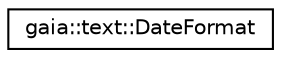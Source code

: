 digraph G
{
  edge [fontname="Helvetica",fontsize="10",labelfontname="Helvetica",labelfontsize="10"];
  node [fontname="Helvetica",fontsize="10",shape=record];
  rankdir=LR;
  Node1 [label="gaia::text::DateFormat",height=0.2,width=0.4,color="black", fillcolor="white", style="filled",URL="$dd/d03/classgaia_1_1text_1_1_date_format.html"];
}
